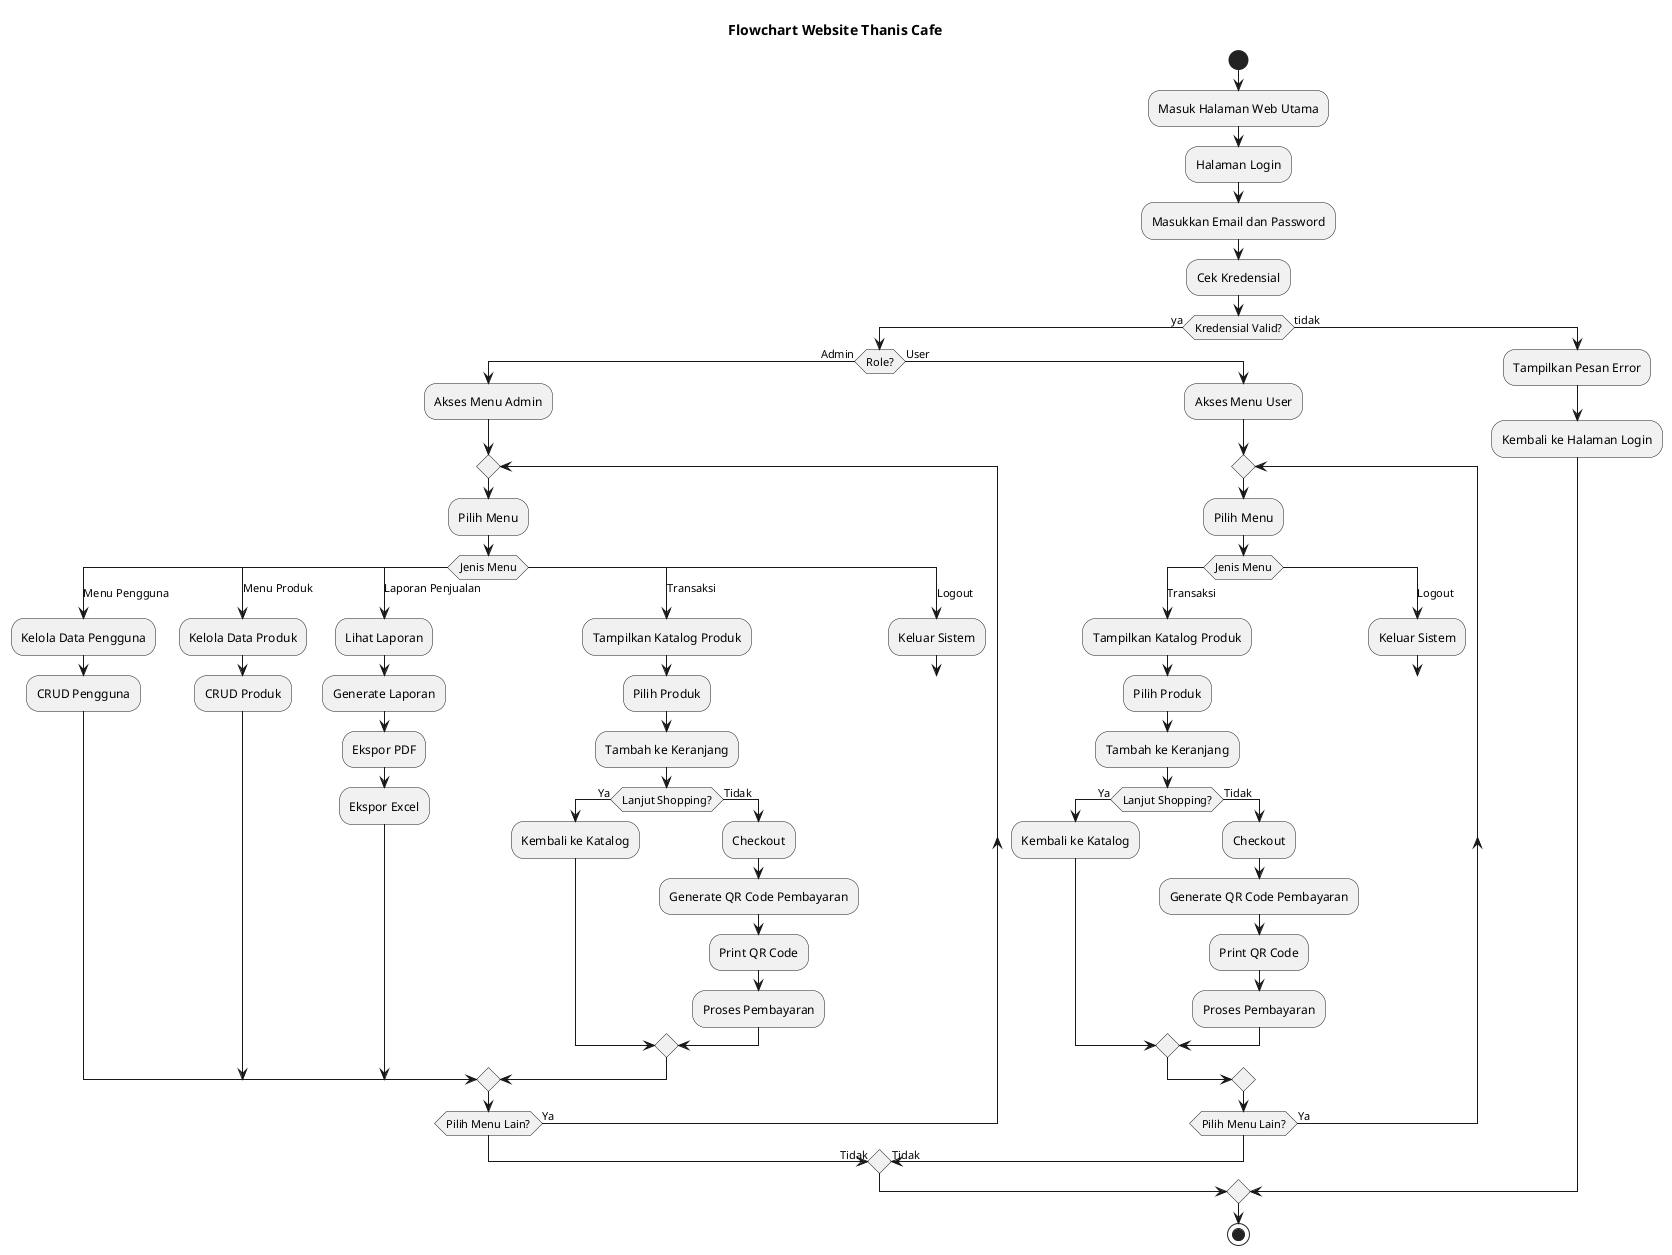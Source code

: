 @startuml thanis-cafe
title Flowchart Website Thanis Cafe
start
:Masuk Halaman Web Utama;
:Halaman Login;
:Masukkan Email dan Password;
:Cek Kredensial;
if (Kredensial Valid?) then (ya)
    if (Role?) then (Admin)
        :Akses Menu Admin;
        repeat
            :Pilih Menu;
            switch (Jenis Menu)
            case (Menu Pengguna)
                :Kelola Data Pengguna;
                :CRUD Pengguna;
            case (Menu Produk)
                :Kelola Data Produk;
                :CRUD Produk;
            case (Laporan Penjualan)
                :Lihat Laporan;
                :Generate Laporan;
                :Ekspor PDF;
                :Ekspor Excel;
            case (Transaksi)
                :Tampilkan Katalog Produk;
                :Pilih Produk;
                :Tambah ke Keranjang;
                if (Lanjut Shopping?) then (Ya)
                    :Kembali ke Katalog;
                else (Tidak)
                    :Checkout;
                    :Generate QR Code Pembayaran;
                    :Print QR Code;
                    :Proses Pembayaran;
                endif
            case (Logout)
                :Keluar Sistem;
                break
            endswitch
        repeat while (Pilih Menu Lain?) is (Ya)
        ->Tidak;
    else (User)
        :Akses Menu User;
        repeat
            :Pilih Menu;
            switch (Jenis Menu)
            case (Transaksi)
                :Tampilkan Katalog Produk;
                :Pilih Produk;
                :Tambah ke Keranjang;
                if (Lanjut Shopping?) then (Ya)
                    :Kembali ke Katalog;
                else (Tidak)
                    :Checkout;
                    :Generate QR Code Pembayaran;
                    :Print QR Code;
                    :Proses Pembayaran;
                endif
            case (Logout)
                :Keluar Sistem;
                break
            endswitch
        repeat while (Pilih Menu Lain?) is (Ya)
        ->Tidak;
    endif
else (tidak)
    :Tampilkan Pesan Error;
    :Kembali ke Halaman Login;
endif
stop
@enduml